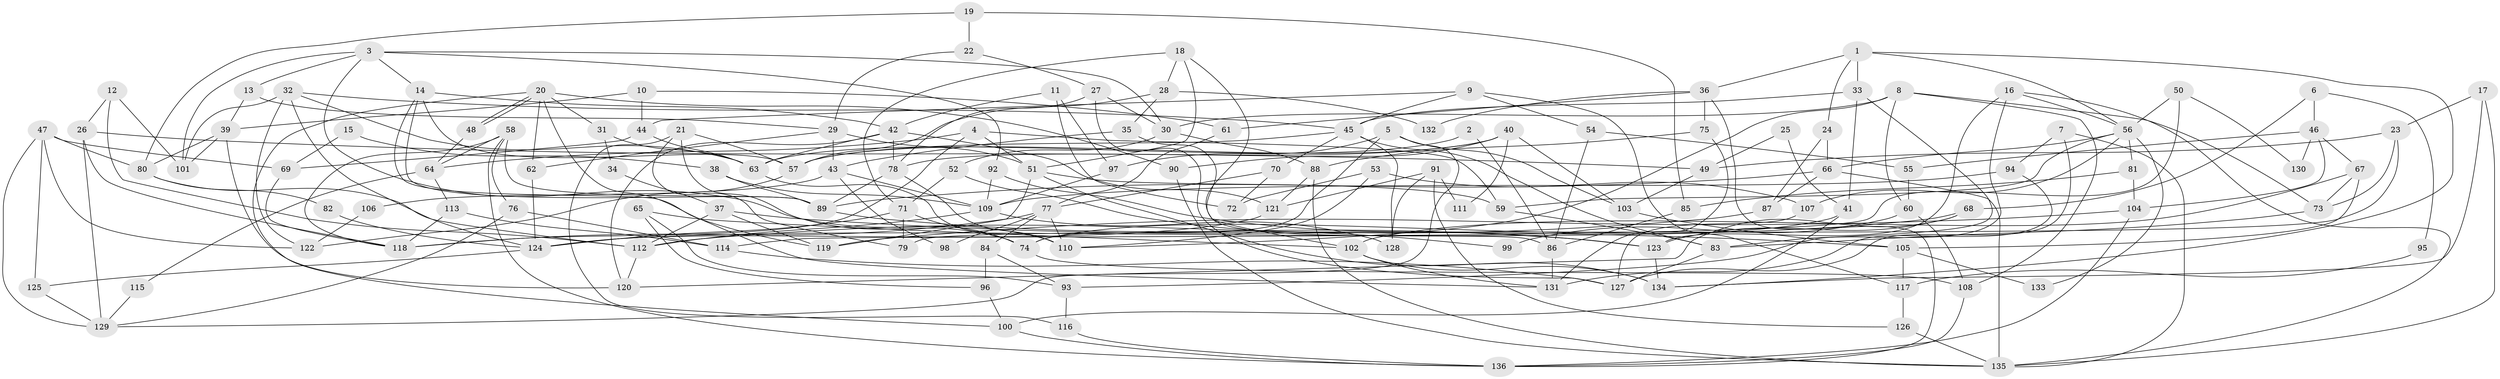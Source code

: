 // Generated by graph-tools (version 1.1) at 2025/36/03/09/25 02:36:25]
// undirected, 136 vertices, 272 edges
graph export_dot {
graph [start="1"]
  node [color=gray90,style=filled];
  1;
  2;
  3;
  4;
  5;
  6;
  7;
  8;
  9;
  10;
  11;
  12;
  13;
  14;
  15;
  16;
  17;
  18;
  19;
  20;
  21;
  22;
  23;
  24;
  25;
  26;
  27;
  28;
  29;
  30;
  31;
  32;
  33;
  34;
  35;
  36;
  37;
  38;
  39;
  40;
  41;
  42;
  43;
  44;
  45;
  46;
  47;
  48;
  49;
  50;
  51;
  52;
  53;
  54;
  55;
  56;
  57;
  58;
  59;
  60;
  61;
  62;
  63;
  64;
  65;
  66;
  67;
  68;
  69;
  70;
  71;
  72;
  73;
  74;
  75;
  76;
  77;
  78;
  79;
  80;
  81;
  82;
  83;
  84;
  85;
  86;
  87;
  88;
  89;
  90;
  91;
  92;
  93;
  94;
  95;
  96;
  97;
  98;
  99;
  100;
  101;
  102;
  103;
  104;
  105;
  106;
  107;
  108;
  109;
  110;
  111;
  112;
  113;
  114;
  115;
  116;
  117;
  118;
  119;
  120;
  121;
  122;
  123;
  124;
  125;
  126;
  127;
  128;
  129;
  130;
  131;
  132;
  133;
  134;
  135;
  136;
  1 -- 134;
  1 -- 56;
  1 -- 24;
  1 -- 33;
  1 -- 36;
  2 -- 63;
  2 -- 86;
  3 -- 92;
  3 -- 101;
  3 -- 13;
  3 -- 14;
  3 -- 30;
  3 -- 110;
  4 -- 118;
  4 -- 51;
  4 -- 59;
  4 -- 64;
  5 -- 74;
  5 -- 103;
  5 -- 97;
  5 -- 129;
  6 -- 68;
  6 -- 46;
  6 -- 95;
  7 -- 94;
  7 -- 127;
  7 -- 135;
  8 -- 110;
  8 -- 30;
  8 -- 60;
  8 -- 73;
  8 -- 108;
  9 -- 54;
  9 -- 45;
  9 -- 44;
  9 -- 117;
  10 -- 61;
  10 -- 44;
  10 -- 39;
  11 -- 72;
  11 -- 42;
  11 -- 97;
  12 -- 112;
  12 -- 26;
  12 -- 101;
  13 -- 39;
  13 -- 29;
  14 -- 42;
  14 -- 57;
  14 -- 89;
  14 -- 119;
  15 -- 69;
  15 -- 38;
  16 -- 93;
  16 -- 135;
  16 -- 56;
  16 -- 123;
  17 -- 135;
  17 -- 134;
  17 -- 23;
  18 -- 102;
  18 -- 51;
  18 -- 28;
  18 -- 71;
  19 -- 22;
  19 -- 80;
  19 -- 85;
  20 -- 48;
  20 -- 48;
  20 -- 100;
  20 -- 31;
  20 -- 62;
  20 -- 90;
  20 -- 131;
  21 -- 79;
  21 -- 74;
  21 -- 57;
  21 -- 116;
  22 -- 29;
  22 -- 27;
  23 -- 73;
  23 -- 49;
  23 -- 79;
  24 -- 87;
  24 -- 66;
  25 -- 49;
  25 -- 41;
  26 -- 49;
  26 -- 129;
  26 -- 118;
  27 -- 30;
  27 -- 78;
  27 -- 127;
  28 -- 57;
  28 -- 35;
  28 -- 132;
  29 -- 62;
  29 -- 43;
  29 -- 51;
  30 -- 88;
  30 -- 52;
  31 -- 63;
  31 -- 34;
  32 -- 45;
  32 -- 122;
  32 -- 63;
  32 -- 101;
  32 -- 124;
  33 -- 45;
  33 -- 41;
  33 -- 83;
  34 -- 37;
  35 -- 43;
  35 -- 86;
  36 -- 136;
  36 -- 61;
  36 -- 75;
  36 -- 132;
  37 -- 119;
  37 -- 112;
  37 -- 105;
  38 -- 89;
  38 -- 109;
  39 -- 101;
  39 -- 80;
  39 -- 120;
  40 -- 78;
  40 -- 57;
  40 -- 90;
  40 -- 103;
  40 -- 111;
  41 -- 74;
  41 -- 100;
  42 -- 63;
  42 -- 120;
  42 -- 78;
  42 -- 121;
  43 -- 109;
  43 -- 98;
  43 -- 106;
  44 -- 63;
  44 -- 69;
  45 -- 57;
  45 -- 83;
  45 -- 70;
  45 -- 128;
  46 -- 67;
  46 -- 104;
  46 -- 55;
  46 -- 130;
  47 -- 69;
  47 -- 129;
  47 -- 80;
  47 -- 122;
  47 -- 125;
  48 -- 64;
  49 -- 103;
  50 -- 114;
  50 -- 56;
  50 -- 130;
  51 -- 59;
  51 -- 119;
  51 -- 134;
  52 -- 71;
  52 -- 99;
  53 -- 110;
  53 -- 107;
  53 -- 72;
  54 -- 86;
  54 -- 55;
  55 -- 60;
  56 -- 66;
  56 -- 59;
  56 -- 81;
  56 -- 107;
  56 -- 133;
  57 -- 122;
  58 -- 64;
  58 -- 89;
  58 -- 76;
  58 -- 118;
  58 -- 136;
  59 -- 83;
  60 -- 108;
  60 -- 99;
  61 -- 77;
  62 -- 124;
  63 -- 74;
  64 -- 113;
  64 -- 115;
  65 -- 102;
  65 -- 93;
  65 -- 96;
  66 -- 135;
  66 -- 87;
  66 -- 89;
  67 -- 102;
  67 -- 73;
  67 -- 105;
  68 -- 123;
  68 -- 120;
  68 -- 124;
  69 -- 118;
  70 -- 77;
  70 -- 72;
  71 -- 124;
  71 -- 74;
  71 -- 79;
  73 -- 83;
  74 -- 108;
  75 -- 88;
  75 -- 131;
  76 -- 129;
  76 -- 114;
  77 -- 118;
  77 -- 110;
  77 -- 84;
  77 -- 98;
  78 -- 89;
  78 -- 110;
  80 -- 82;
  80 -- 112;
  81 -- 85;
  81 -- 104;
  82 -- 124;
  83 -- 127;
  84 -- 96;
  84 -- 93;
  85 -- 86;
  86 -- 131;
  87 -- 112;
  88 -- 121;
  88 -- 135;
  89 -- 123;
  90 -- 135;
  91 -- 121;
  91 -- 126;
  91 -- 111;
  91 -- 128;
  92 -- 109;
  92 -- 123;
  93 -- 116;
  94 -- 109;
  94 -- 131;
  95 -- 117;
  96 -- 100;
  97 -- 109;
  100 -- 136;
  102 -- 134;
  102 -- 131;
  103 -- 105;
  104 -- 119;
  104 -- 136;
  105 -- 117;
  105 -- 133;
  106 -- 122;
  107 -- 127;
  108 -- 136;
  109 -- 128;
  109 -- 112;
  112 -- 120;
  113 -- 114;
  113 -- 118;
  114 -- 127;
  115 -- 129;
  116 -- 136;
  117 -- 126;
  121 -- 124;
  123 -- 134;
  124 -- 125;
  125 -- 129;
  126 -- 135;
}
